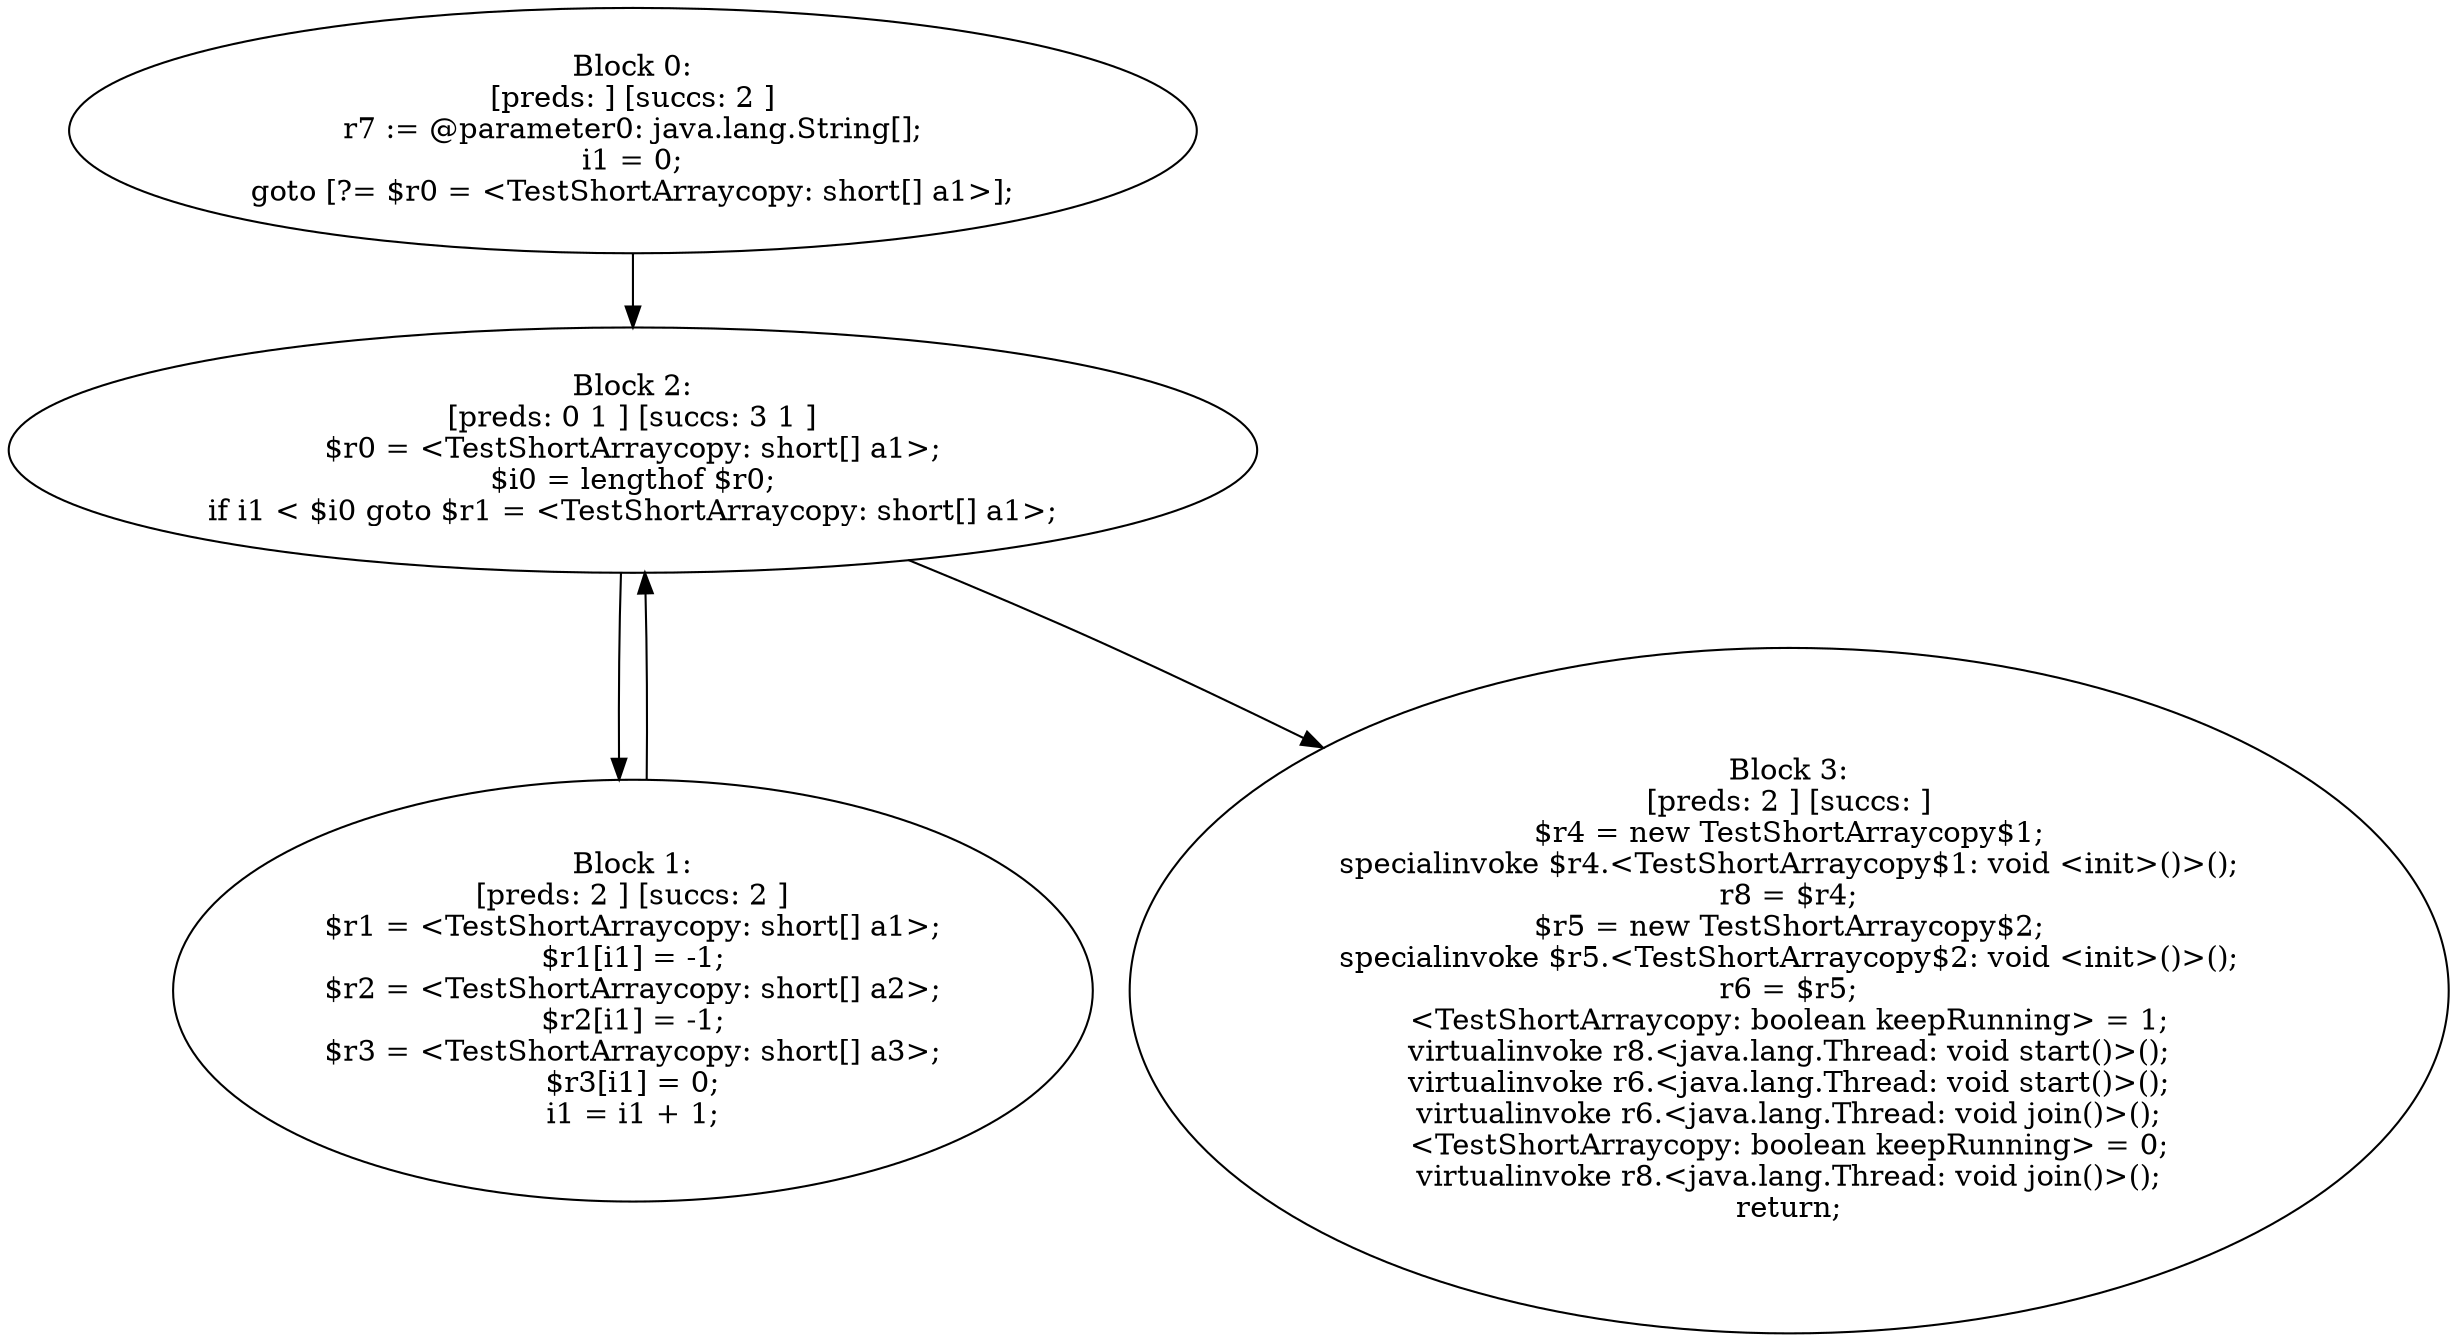 digraph "unitGraph" {
    "Block 0:
[preds: ] [succs: 2 ]
r7 := @parameter0: java.lang.String[];
i1 = 0;
goto [?= $r0 = <TestShortArraycopy: short[] a1>];
"
    "Block 1:
[preds: 2 ] [succs: 2 ]
$r1 = <TestShortArraycopy: short[] a1>;
$r1[i1] = -1;
$r2 = <TestShortArraycopy: short[] a2>;
$r2[i1] = -1;
$r3 = <TestShortArraycopy: short[] a3>;
$r3[i1] = 0;
i1 = i1 + 1;
"
    "Block 2:
[preds: 0 1 ] [succs: 3 1 ]
$r0 = <TestShortArraycopy: short[] a1>;
$i0 = lengthof $r0;
if i1 < $i0 goto $r1 = <TestShortArraycopy: short[] a1>;
"
    "Block 3:
[preds: 2 ] [succs: ]
$r4 = new TestShortArraycopy$1;
specialinvoke $r4.<TestShortArraycopy$1: void <init>()>();
r8 = $r4;
$r5 = new TestShortArraycopy$2;
specialinvoke $r5.<TestShortArraycopy$2: void <init>()>();
r6 = $r5;
<TestShortArraycopy: boolean keepRunning> = 1;
virtualinvoke r8.<java.lang.Thread: void start()>();
virtualinvoke r6.<java.lang.Thread: void start()>();
virtualinvoke r6.<java.lang.Thread: void join()>();
<TestShortArraycopy: boolean keepRunning> = 0;
virtualinvoke r8.<java.lang.Thread: void join()>();
return;
"
    "Block 0:
[preds: ] [succs: 2 ]
r7 := @parameter0: java.lang.String[];
i1 = 0;
goto [?= $r0 = <TestShortArraycopy: short[] a1>];
"->"Block 2:
[preds: 0 1 ] [succs: 3 1 ]
$r0 = <TestShortArraycopy: short[] a1>;
$i0 = lengthof $r0;
if i1 < $i0 goto $r1 = <TestShortArraycopy: short[] a1>;
";
    "Block 1:
[preds: 2 ] [succs: 2 ]
$r1 = <TestShortArraycopy: short[] a1>;
$r1[i1] = -1;
$r2 = <TestShortArraycopy: short[] a2>;
$r2[i1] = -1;
$r3 = <TestShortArraycopy: short[] a3>;
$r3[i1] = 0;
i1 = i1 + 1;
"->"Block 2:
[preds: 0 1 ] [succs: 3 1 ]
$r0 = <TestShortArraycopy: short[] a1>;
$i0 = lengthof $r0;
if i1 < $i0 goto $r1 = <TestShortArraycopy: short[] a1>;
";
    "Block 2:
[preds: 0 1 ] [succs: 3 1 ]
$r0 = <TestShortArraycopy: short[] a1>;
$i0 = lengthof $r0;
if i1 < $i0 goto $r1 = <TestShortArraycopy: short[] a1>;
"->"Block 3:
[preds: 2 ] [succs: ]
$r4 = new TestShortArraycopy$1;
specialinvoke $r4.<TestShortArraycopy$1: void <init>()>();
r8 = $r4;
$r5 = new TestShortArraycopy$2;
specialinvoke $r5.<TestShortArraycopy$2: void <init>()>();
r6 = $r5;
<TestShortArraycopy: boolean keepRunning> = 1;
virtualinvoke r8.<java.lang.Thread: void start()>();
virtualinvoke r6.<java.lang.Thread: void start()>();
virtualinvoke r6.<java.lang.Thread: void join()>();
<TestShortArraycopy: boolean keepRunning> = 0;
virtualinvoke r8.<java.lang.Thread: void join()>();
return;
";
    "Block 2:
[preds: 0 1 ] [succs: 3 1 ]
$r0 = <TestShortArraycopy: short[] a1>;
$i0 = lengthof $r0;
if i1 < $i0 goto $r1 = <TestShortArraycopy: short[] a1>;
"->"Block 1:
[preds: 2 ] [succs: 2 ]
$r1 = <TestShortArraycopy: short[] a1>;
$r1[i1] = -1;
$r2 = <TestShortArraycopy: short[] a2>;
$r2[i1] = -1;
$r3 = <TestShortArraycopy: short[] a3>;
$r3[i1] = 0;
i1 = i1 + 1;
";
}
